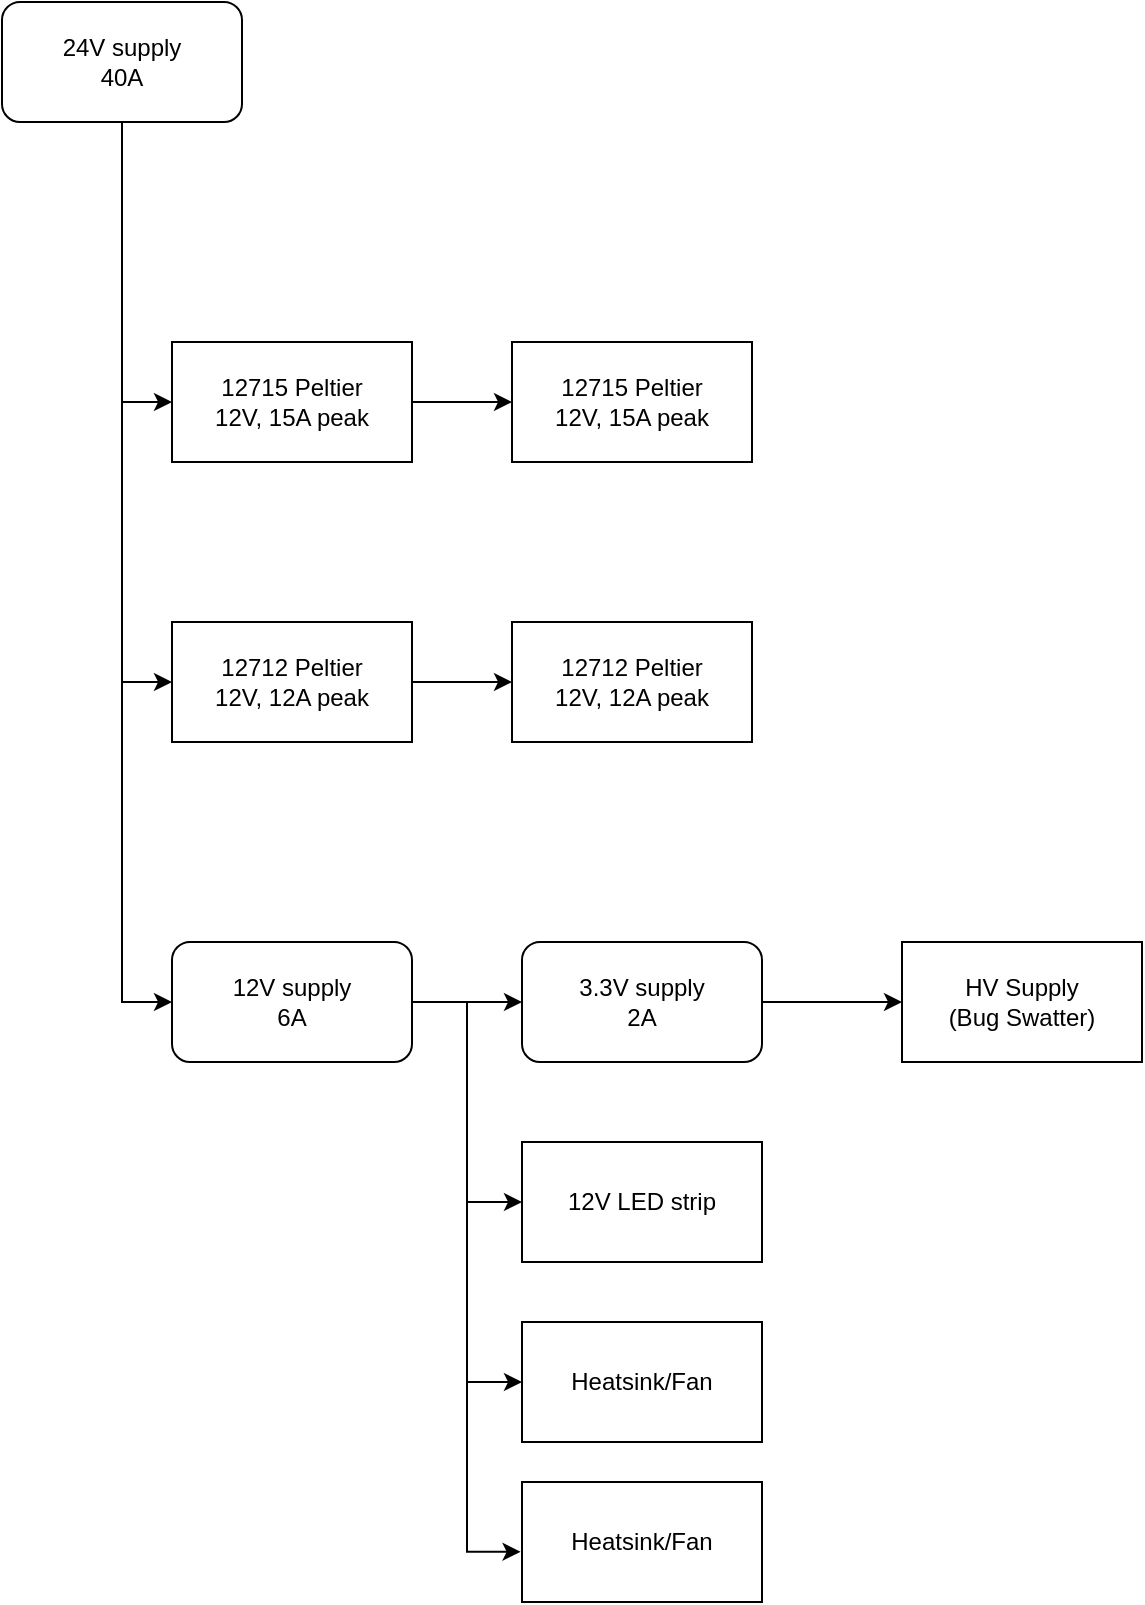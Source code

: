 <mxfile version="21.3.8" type="device">
  <diagram name="Page-1" id="Fbp4xiEsEQIDr24L1TO1">
    <mxGraphModel dx="2049" dy="1083" grid="1" gridSize="10" guides="1" tooltips="1" connect="1" arrows="1" fold="1" page="1" pageScale="1" pageWidth="850" pageHeight="1100" math="0" shadow="0">
      <root>
        <mxCell id="0" />
        <mxCell id="1" parent="0" />
        <mxCell id="00cR0WjMFjNmDul0chFj-3" value="12715 Peltier&lt;br&gt;12V, 15A peak" style="rounded=0;whiteSpace=wrap;html=1;" vertex="1" parent="1">
          <mxGeometry x="315" y="270" width="120" height="60" as="geometry" />
        </mxCell>
        <mxCell id="00cR0WjMFjNmDul0chFj-17" style="edgeStyle=orthogonalEdgeStyle;rounded=0;orthogonalLoop=1;jettySize=auto;html=1;entryX=0;entryY=0.5;entryDx=0;entryDy=0;" edge="1" parent="1" source="00cR0WjMFjNmDul0chFj-5" target="00cR0WjMFjNmDul0chFj-12">
          <mxGeometry relative="1" as="geometry" />
        </mxCell>
        <mxCell id="00cR0WjMFjNmDul0chFj-5" value="12712 Peltier&lt;br&gt;12V, 12A peak" style="rounded=0;whiteSpace=wrap;html=1;" vertex="1" parent="1">
          <mxGeometry x="145" y="410" width="120" height="60" as="geometry" />
        </mxCell>
        <mxCell id="00cR0WjMFjNmDul0chFj-15" style="edgeStyle=orthogonalEdgeStyle;rounded=0;orthogonalLoop=1;jettySize=auto;html=1;exitX=0.5;exitY=1;exitDx=0;exitDy=0;entryX=0;entryY=0.5;entryDx=0;entryDy=0;" edge="1" parent="1" source="00cR0WjMFjNmDul0chFj-10" target="00cR0WjMFjNmDul0chFj-13">
          <mxGeometry relative="1" as="geometry" />
        </mxCell>
        <mxCell id="00cR0WjMFjNmDul0chFj-16" style="edgeStyle=orthogonalEdgeStyle;rounded=0;orthogonalLoop=1;jettySize=auto;html=1;exitX=0.5;exitY=1;exitDx=0;exitDy=0;entryX=0;entryY=0.5;entryDx=0;entryDy=0;" edge="1" parent="1" source="00cR0WjMFjNmDul0chFj-10" target="00cR0WjMFjNmDul0chFj-5">
          <mxGeometry relative="1" as="geometry" />
        </mxCell>
        <mxCell id="00cR0WjMFjNmDul0chFj-25" style="edgeStyle=orthogonalEdgeStyle;rounded=0;orthogonalLoop=1;jettySize=auto;html=1;exitX=0.5;exitY=1;exitDx=0;exitDy=0;entryX=0;entryY=0.5;entryDx=0;entryDy=0;" edge="1" parent="1" source="00cR0WjMFjNmDul0chFj-10" target="00cR0WjMFjNmDul0chFj-11">
          <mxGeometry relative="1" as="geometry" />
        </mxCell>
        <mxCell id="00cR0WjMFjNmDul0chFj-10" value="24V supply&lt;br&gt;40A" style="rounded=1;whiteSpace=wrap;html=1;" vertex="1" parent="1">
          <mxGeometry x="60" y="100" width="120" height="60" as="geometry" />
        </mxCell>
        <mxCell id="00cR0WjMFjNmDul0chFj-26" style="edgeStyle=orthogonalEdgeStyle;rounded=0;orthogonalLoop=1;jettySize=auto;html=1;" edge="1" parent="1" source="00cR0WjMFjNmDul0chFj-11" target="00cR0WjMFjNmDul0chFj-14">
          <mxGeometry relative="1" as="geometry" />
        </mxCell>
        <mxCell id="00cR0WjMFjNmDul0chFj-27" style="edgeStyle=orthogonalEdgeStyle;rounded=0;orthogonalLoop=1;jettySize=auto;html=1;exitX=1;exitY=0.5;exitDx=0;exitDy=0;entryX=0;entryY=0.5;entryDx=0;entryDy=0;" edge="1" parent="1" source="00cR0WjMFjNmDul0chFj-11" target="00cR0WjMFjNmDul0chFj-20">
          <mxGeometry relative="1" as="geometry" />
        </mxCell>
        <mxCell id="00cR0WjMFjNmDul0chFj-28" style="edgeStyle=orthogonalEdgeStyle;rounded=0;orthogonalLoop=1;jettySize=auto;html=1;exitX=1;exitY=0.5;exitDx=0;exitDy=0;entryX=0;entryY=0.5;entryDx=0;entryDy=0;" edge="1" parent="1" source="00cR0WjMFjNmDul0chFj-11" target="00cR0WjMFjNmDul0chFj-21">
          <mxGeometry relative="1" as="geometry" />
        </mxCell>
        <mxCell id="00cR0WjMFjNmDul0chFj-29" style="edgeStyle=orthogonalEdgeStyle;rounded=0;orthogonalLoop=1;jettySize=auto;html=1;exitX=1;exitY=0.5;exitDx=0;exitDy=0;entryX=-0.006;entryY=0.582;entryDx=0;entryDy=0;entryPerimeter=0;" edge="1" parent="1" source="00cR0WjMFjNmDul0chFj-11" target="00cR0WjMFjNmDul0chFj-22">
          <mxGeometry relative="1" as="geometry" />
        </mxCell>
        <mxCell id="00cR0WjMFjNmDul0chFj-11" value="12V supply&lt;br&gt;6A" style="rounded=1;whiteSpace=wrap;html=1;" vertex="1" parent="1">
          <mxGeometry x="145" y="570" width="120" height="60" as="geometry" />
        </mxCell>
        <mxCell id="00cR0WjMFjNmDul0chFj-12" value="12712 Peltier&lt;br&gt;12V, 12A peak" style="rounded=0;whiteSpace=wrap;html=1;" vertex="1" parent="1">
          <mxGeometry x="315" y="410" width="120" height="60" as="geometry" />
        </mxCell>
        <mxCell id="00cR0WjMFjNmDul0chFj-18" style="edgeStyle=orthogonalEdgeStyle;rounded=0;orthogonalLoop=1;jettySize=auto;html=1;entryX=0;entryY=0.5;entryDx=0;entryDy=0;" edge="1" parent="1" source="00cR0WjMFjNmDul0chFj-13" target="00cR0WjMFjNmDul0chFj-3">
          <mxGeometry relative="1" as="geometry" />
        </mxCell>
        <mxCell id="00cR0WjMFjNmDul0chFj-13" value="12715 Peltier&lt;br&gt;12V, 15A peak" style="rounded=0;whiteSpace=wrap;html=1;" vertex="1" parent="1">
          <mxGeometry x="145" y="270" width="120" height="60" as="geometry" />
        </mxCell>
        <mxCell id="00cR0WjMFjNmDul0chFj-30" style="edgeStyle=orthogonalEdgeStyle;rounded=0;orthogonalLoop=1;jettySize=auto;html=1;" edge="1" parent="1" source="00cR0WjMFjNmDul0chFj-14" target="00cR0WjMFjNmDul0chFj-23">
          <mxGeometry relative="1" as="geometry" />
        </mxCell>
        <mxCell id="00cR0WjMFjNmDul0chFj-14" value="3.3V supply&lt;br&gt;2A" style="rounded=1;whiteSpace=wrap;html=1;" vertex="1" parent="1">
          <mxGeometry x="320" y="570" width="120" height="60" as="geometry" />
        </mxCell>
        <mxCell id="00cR0WjMFjNmDul0chFj-20" value="12V LED strip" style="rounded=0;whiteSpace=wrap;html=1;" vertex="1" parent="1">
          <mxGeometry x="320" y="670" width="120" height="60" as="geometry" />
        </mxCell>
        <mxCell id="00cR0WjMFjNmDul0chFj-21" value="Heatsink/Fan" style="rounded=0;whiteSpace=wrap;html=1;" vertex="1" parent="1">
          <mxGeometry x="320" y="760" width="120" height="60" as="geometry" />
        </mxCell>
        <mxCell id="00cR0WjMFjNmDul0chFj-22" value="Heatsink/Fan" style="rounded=0;whiteSpace=wrap;html=1;" vertex="1" parent="1">
          <mxGeometry x="320" y="840" width="120" height="60" as="geometry" />
        </mxCell>
        <mxCell id="00cR0WjMFjNmDul0chFj-23" value="HV Supply&lt;br&gt;(Bug Swatter)" style="rounded=0;whiteSpace=wrap;html=1;" vertex="1" parent="1">
          <mxGeometry x="510" y="570" width="120" height="60" as="geometry" />
        </mxCell>
      </root>
    </mxGraphModel>
  </diagram>
</mxfile>
